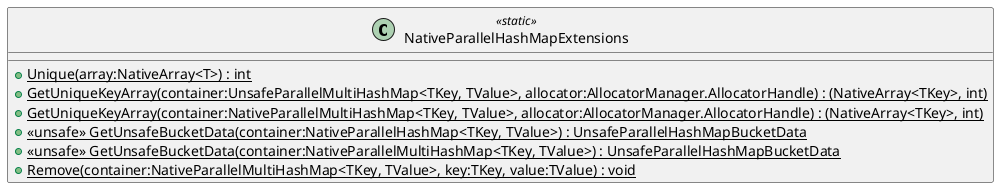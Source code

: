 @startuml
class NativeParallelHashMapExtensions <<static>> {
    + {static} Unique(array:NativeArray<T>) : int
    + {static} GetUniqueKeyArray(container:UnsafeParallelMultiHashMap<TKey, TValue>, allocator:AllocatorManager.AllocatorHandle) : (NativeArray<TKey>, int)
    + {static} GetUniqueKeyArray(container:NativeParallelMultiHashMap<TKey, TValue>, allocator:AllocatorManager.AllocatorHandle) : (NativeArray<TKey>, int)
    + {static} <<unsafe>> GetUnsafeBucketData(container:NativeParallelHashMap<TKey, TValue>) : UnsafeParallelHashMapBucketData
    + {static} <<unsafe>> GetUnsafeBucketData(container:NativeParallelMultiHashMap<TKey, TValue>) : UnsafeParallelHashMapBucketData
    + {static} Remove(container:NativeParallelMultiHashMap<TKey, TValue>, key:TKey, value:TValue) : void
}
@enduml
